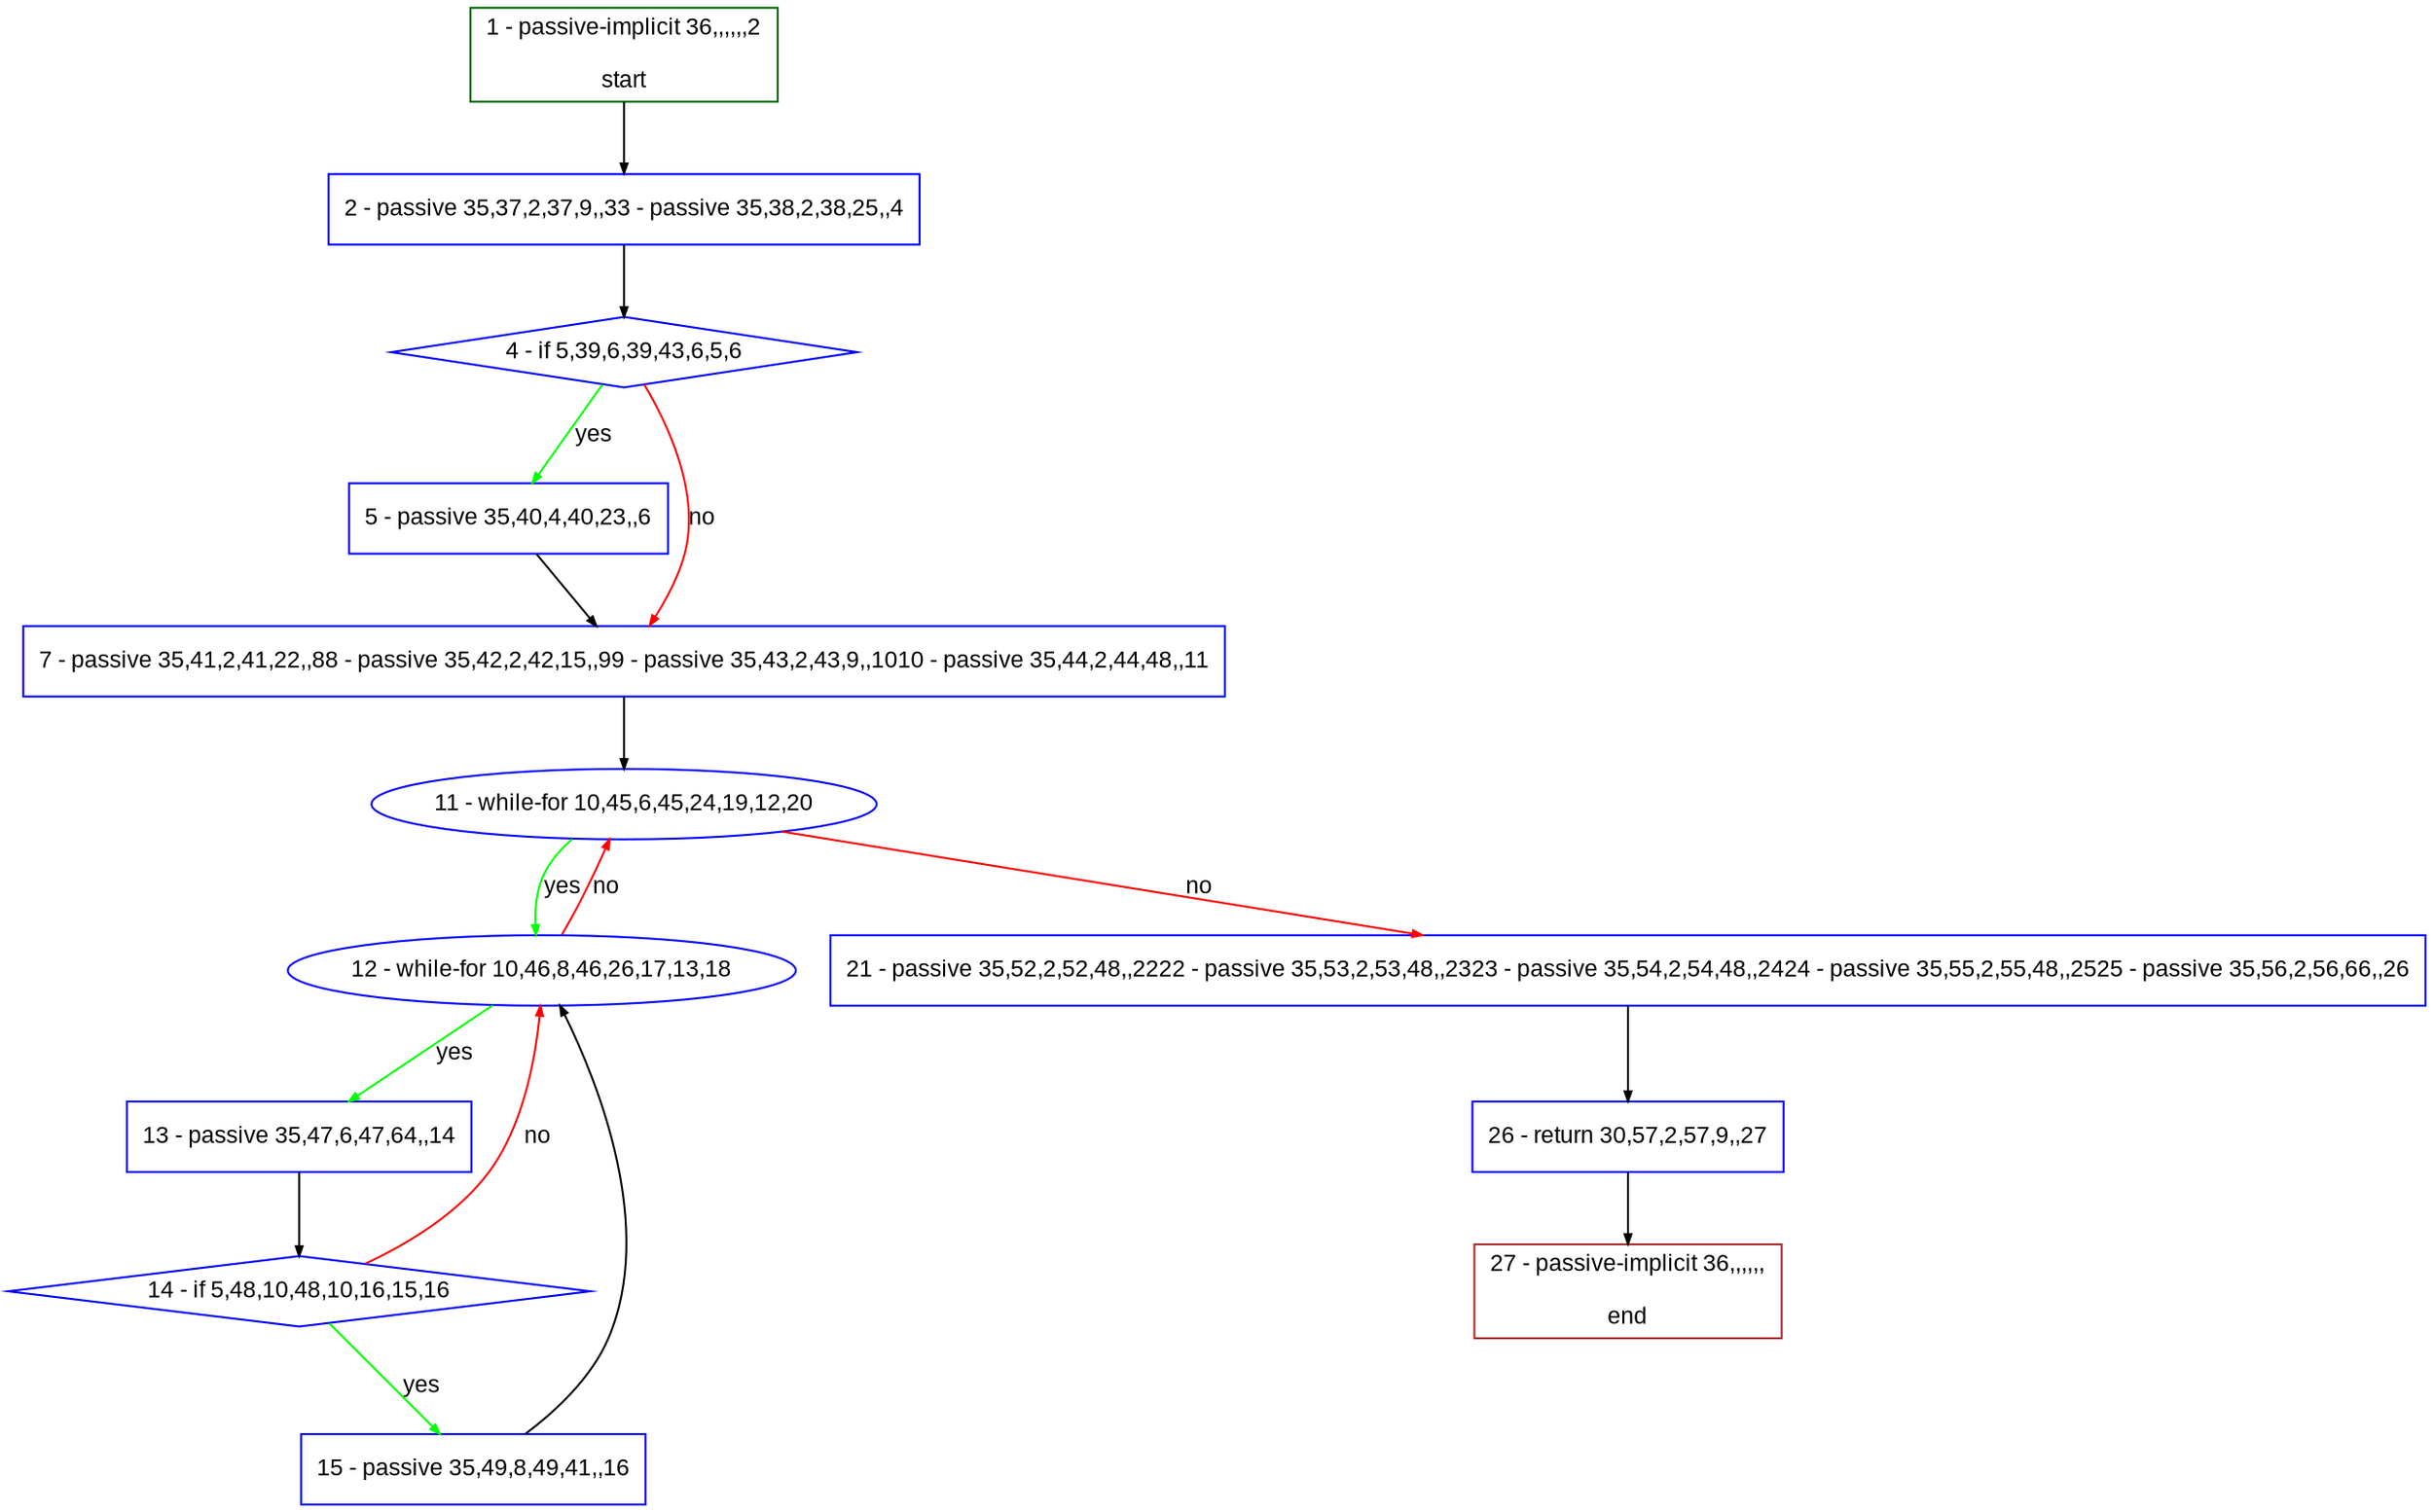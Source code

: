 digraph "" {
  graph [pack="true", label="", fontsize="12", packmode="clust", fontname="Arial", fillcolor="#FFFFCC", bgcolor="white", style="rounded,filled", compound="true"];
  node [node_initialized="no", label="", color="grey", fontsize="12", fillcolor="white", fontname="Arial", style="filled", shape="rectangle", compound="true", fixedsize="false"];
  edge [fontcolor="black", arrowhead="normal", arrowtail="none", arrowsize="0.5", ltail="", label="", color="black", fontsize="12", lhead="", fontname="Arial", dir="forward", compound="true"];
  __N1 [label="2 - passive 35,37,2,37,9,,33 - passive 35,38,2,38,25,,4", color="#0000ff", fillcolor="#ffffff", style="filled", shape="box"];
  __N2 [label="1 - passive-implicit 36,,,,,,2\n\nstart", color="#006400", fillcolor="#ffffff", style="filled", shape="box"];
  __N3 [label="4 - if 5,39,6,39,43,6,5,6", color="#0000ff", fillcolor="#ffffff", style="filled", shape="diamond"];
  __N4 [label="5 - passive 35,40,4,40,23,,6", color="#0000ff", fillcolor="#ffffff", style="filled", shape="box"];
  __N5 [label="7 - passive 35,41,2,41,22,,88 - passive 35,42,2,42,15,,99 - passive 35,43,2,43,9,,1010 - passive 35,44,2,44,48,,11", color="#0000ff", fillcolor="#ffffff", style="filled", shape="box"];
  __N6 [label="11 - while-for 10,45,6,45,24,19,12,20", color="#0000ff", fillcolor="#ffffff", style="filled", shape="oval"];
  __N7 [label="12 - while-for 10,46,8,46,26,17,13,18", color="#0000ff", fillcolor="#ffffff", style="filled", shape="oval"];
  __N8 [label="21 - passive 35,52,2,52,48,,2222 - passive 35,53,2,53,48,,2323 - passive 35,54,2,54,48,,2424 - passive 35,55,2,55,48,,2525 - passive 35,56,2,56,66,,26", color="#0000ff", fillcolor="#ffffff", style="filled", shape="box"];
  __N9 [label="13 - passive 35,47,6,47,64,,14", color="#0000ff", fillcolor="#ffffff", style="filled", shape="box"];
  __N10 [label="14 - if 5,48,10,48,10,16,15,16", color="#0000ff", fillcolor="#ffffff", style="filled", shape="diamond"];
  __N11 [label="15 - passive 35,49,8,49,41,,16", color="#0000ff", fillcolor="#ffffff", style="filled", shape="box"];
  __N12 [label="26 - return 30,57,2,57,9,,27", color="#0000ff", fillcolor="#ffffff", style="filled", shape="box"];
  __N13 [label="27 - passive-implicit 36,,,,,,\n\nend", color="#a52a2a", fillcolor="#ffffff", style="filled", shape="box"];
  __N2 -> __N1 [arrowhead="normal", arrowtail="none", color="#000000", label="", dir="forward"];
  __N1 -> __N3 [arrowhead="normal", arrowtail="none", color="#000000", label="", dir="forward"];
  __N3 -> __N4 [arrowhead="normal", arrowtail="none", color="#00ff00", label="yes", dir="forward"];
  __N3 -> __N5 [arrowhead="normal", arrowtail="none", color="#ff0000", label="no", dir="forward"];
  __N4 -> __N5 [arrowhead="normal", arrowtail="none", color="#000000", label="", dir="forward"];
  __N5 -> __N6 [arrowhead="normal", arrowtail="none", color="#000000", label="", dir="forward"];
  __N6 -> __N7 [arrowhead="normal", arrowtail="none", color="#00ff00", label="yes", dir="forward"];
  __N7 -> __N6 [arrowhead="normal", arrowtail="none", color="#ff0000", label="no", dir="forward"];
  __N6 -> __N8 [arrowhead="normal", arrowtail="none", color="#ff0000", label="no", dir="forward"];
  __N7 -> __N9 [arrowhead="normal", arrowtail="none", color="#00ff00", label="yes", dir="forward"];
  __N9 -> __N10 [arrowhead="normal", arrowtail="none", color="#000000", label="", dir="forward"];
  __N10 -> __N7 [arrowhead="normal", arrowtail="none", color="#ff0000", label="no", dir="forward"];
  __N10 -> __N11 [arrowhead="normal", arrowtail="none", color="#00ff00", label="yes", dir="forward"];
  __N11 -> __N7 [arrowhead="normal", arrowtail="none", color="#000000", label="", dir="forward"];
  __N8 -> __N12 [arrowhead="normal", arrowtail="none", color="#000000", label="", dir="forward"];
  __N12 -> __N13 [arrowhead="normal", arrowtail="none", color="#000000", label="", dir="forward"];
}
